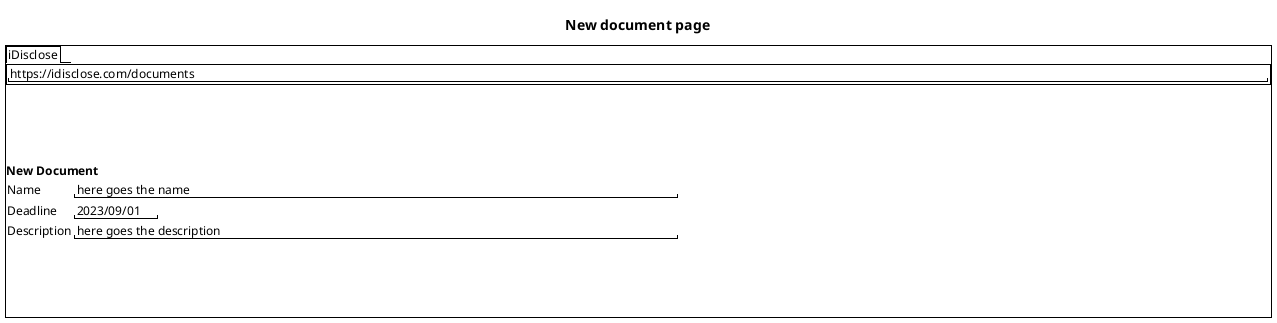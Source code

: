 @startsalt
title New document page
{+
{/ iDisclose }
{+
  "https://idisclose.com/documents                                                                                                                              "
}
{
  .
  .
  .
  .
}
<b>New Document
{
  Name | "here goes the name                                                         "
  Deadline | "2023/09/01"
  Description | "here goes the description                                                  "
}
{
  .
  .
  .
  .
}
}
@endsalt
